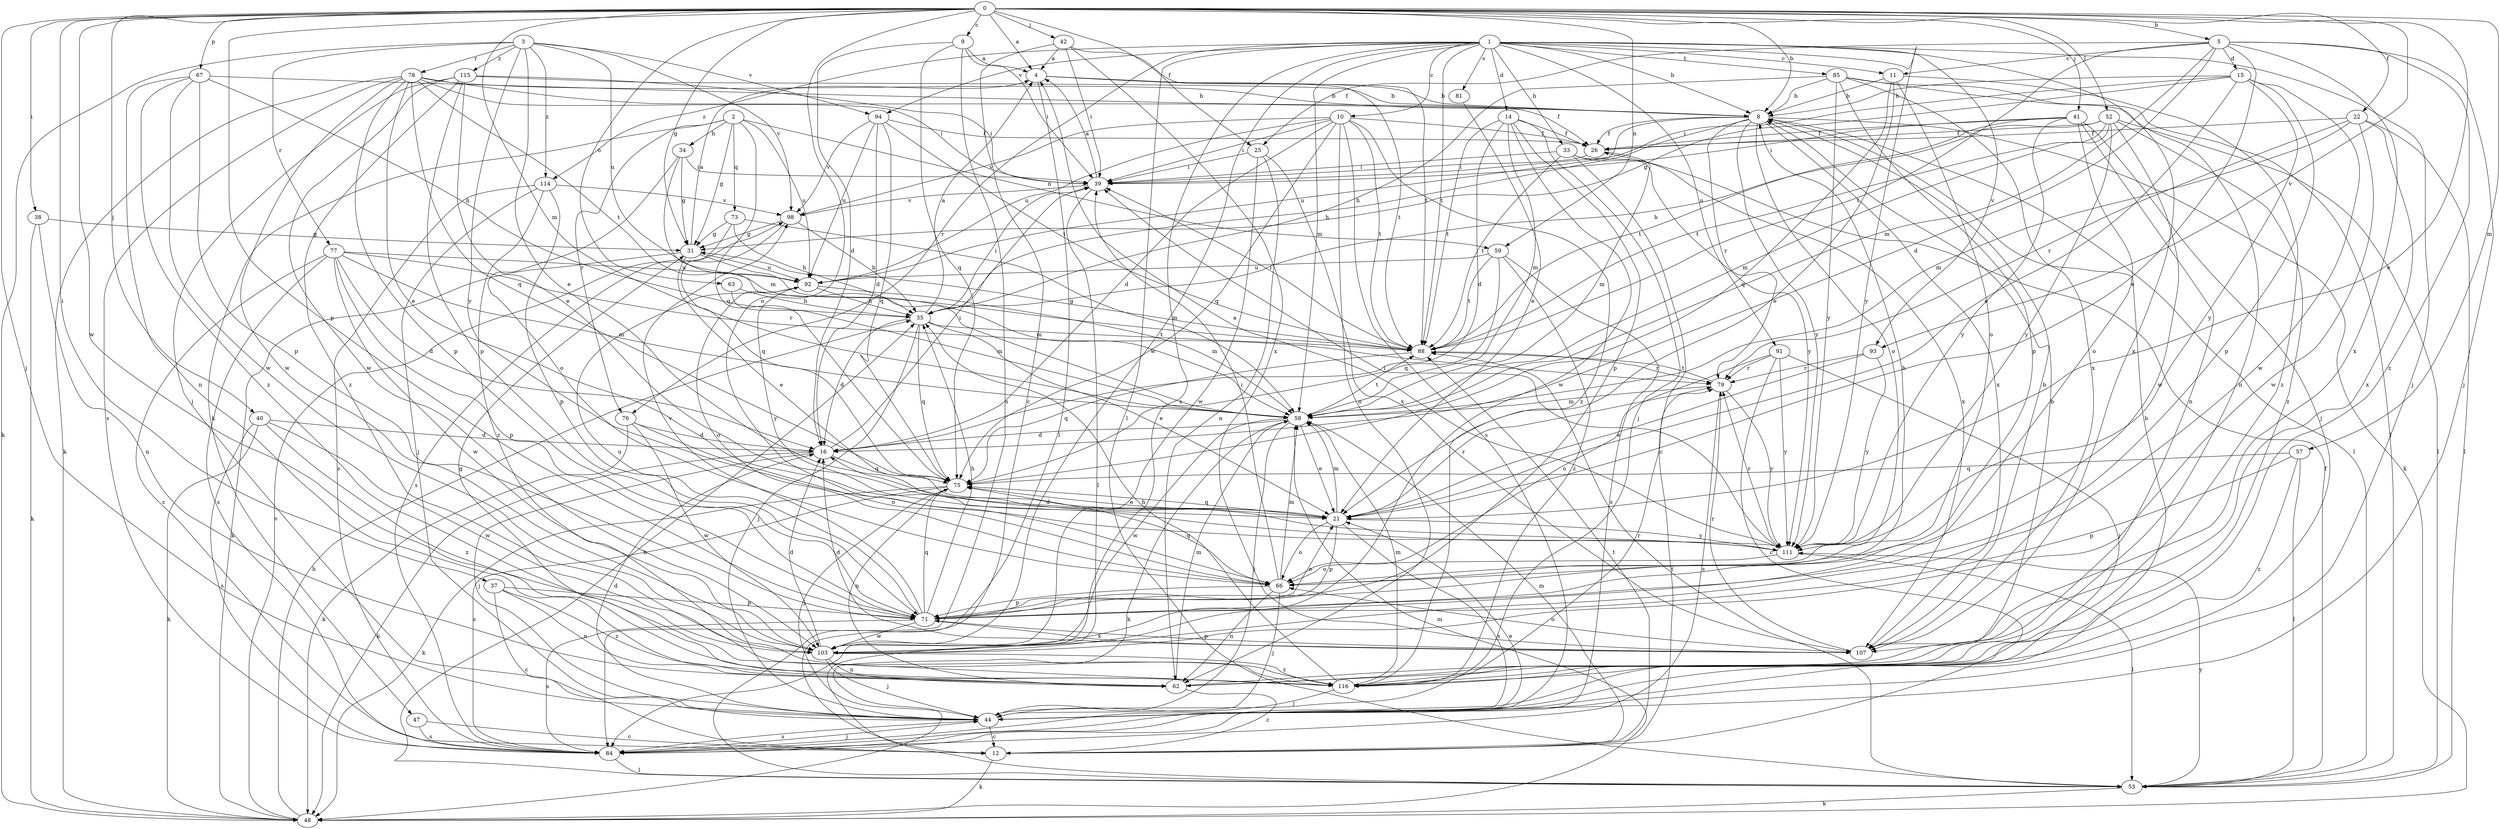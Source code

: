 strict digraph  {
0;
1;
2;
3;
4;
5;
8;
9;
10;
11;
12;
14;
15;
16;
21;
22;
25;
26;
31;
33;
34;
35;
37;
38;
39;
40;
41;
42;
44;
47;
48;
52;
53;
57;
58;
59;
62;
63;
66;
67;
71;
73;
75;
76;
77;
78;
79;
81;
84;
85;
88;
91;
92;
93;
94;
98;
103;
107;
111;
114;
115;
116;
0 -> 4  [label=a];
0 -> 5  [label=b];
0 -> 8  [label=b];
0 -> 9  [label=c];
0 -> 21  [label=e];
0 -> 22  [label=f];
0 -> 25  [label=f];
0 -> 31  [label=g];
0 -> 37  [label=i];
0 -> 38  [label=i];
0 -> 40  [label=j];
0 -> 41  [label=j];
0 -> 42  [label=j];
0 -> 44  [label=j];
0 -> 52  [label=l];
0 -> 57  [label=m];
0 -> 58  [label=m];
0 -> 59  [label=n];
0 -> 63  [label=o];
0 -> 66  [label=o];
0 -> 67  [label=p];
0 -> 71  [label=p];
0 -> 93  [label=v];
0 -> 103  [label=w];
1 -> 8  [label=b];
1 -> 10  [label=c];
1 -> 11  [label=c];
1 -> 14  [label=d];
1 -> 33  [label=h];
1 -> 44  [label=j];
1 -> 53  [label=l];
1 -> 58  [label=m];
1 -> 76  [label=r];
1 -> 81  [label=s];
1 -> 84  [label=s];
1 -> 85  [label=t];
1 -> 88  [label=t];
1 -> 91  [label=u];
1 -> 93  [label=v];
1 -> 94  [label=v];
1 -> 103  [label=w];
1 -> 107  [label=x];
1 -> 111  [label=y];
1 -> 114  [label=z];
2 -> 31  [label=g];
2 -> 34  [label=h];
2 -> 47  [label=k];
2 -> 59  [label=n];
2 -> 73  [label=q];
2 -> 75  [label=q];
2 -> 76  [label=r];
2 -> 92  [label=u];
3 -> 21  [label=e];
3 -> 48  [label=k];
3 -> 77  [label=r];
3 -> 78  [label=r];
3 -> 92  [label=u];
3 -> 94  [label=v];
3 -> 98  [label=v];
3 -> 111  [label=y];
3 -> 114  [label=z];
3 -> 115  [label=z];
4 -> 8  [label=b];
4 -> 53  [label=l];
4 -> 88  [label=t];
5 -> 11  [label=c];
5 -> 15  [label=d];
5 -> 16  [label=d];
5 -> 21  [label=e];
5 -> 25  [label=f];
5 -> 44  [label=j];
5 -> 58  [label=m];
5 -> 88  [label=t];
5 -> 107  [label=x];
5 -> 116  [label=z];
8 -> 26  [label=f];
8 -> 35  [label=h];
8 -> 48  [label=k];
8 -> 53  [label=l];
8 -> 66  [label=o];
8 -> 79  [label=r];
8 -> 92  [label=u];
8 -> 107  [label=x];
8 -> 111  [label=y];
9 -> 4  [label=a];
9 -> 16  [label=d];
9 -> 39  [label=i];
9 -> 75  [label=q];
9 -> 84  [label=s];
10 -> 16  [label=d];
10 -> 26  [label=f];
10 -> 39  [label=i];
10 -> 62  [label=n];
10 -> 75  [label=q];
10 -> 84  [label=s];
10 -> 88  [label=t];
10 -> 92  [label=u];
10 -> 98  [label=v];
10 -> 116  [label=z];
11 -> 8  [label=b];
11 -> 21  [label=e];
11 -> 66  [label=o];
11 -> 75  [label=q];
11 -> 116  [label=z];
12 -> 48  [label=k];
12 -> 58  [label=m];
12 -> 88  [label=t];
14 -> 16  [label=d];
14 -> 26  [label=f];
14 -> 44  [label=j];
14 -> 58  [label=m];
14 -> 71  [label=p];
14 -> 88  [label=t];
14 -> 103  [label=w];
15 -> 8  [label=b];
15 -> 21  [label=e];
15 -> 31  [label=g];
15 -> 39  [label=i];
15 -> 71  [label=p];
15 -> 103  [label=w];
15 -> 111  [label=y];
16 -> 39  [label=i];
16 -> 44  [label=j];
16 -> 48  [label=k];
16 -> 75  [label=q];
21 -> 58  [label=m];
21 -> 66  [label=o];
21 -> 71  [label=p];
21 -> 75  [label=q];
21 -> 79  [label=r];
21 -> 84  [label=s];
21 -> 111  [label=y];
22 -> 26  [label=f];
22 -> 53  [label=l];
22 -> 58  [label=m];
22 -> 79  [label=r];
22 -> 103  [label=w];
22 -> 107  [label=x];
25 -> 39  [label=i];
25 -> 62  [label=n];
25 -> 103  [label=w];
25 -> 107  [label=x];
26 -> 39  [label=i];
26 -> 58  [label=m];
31 -> 4  [label=a];
31 -> 21  [label=e];
31 -> 48  [label=k];
31 -> 58  [label=m];
31 -> 92  [label=u];
33 -> 12  [label=c];
33 -> 39  [label=i];
33 -> 88  [label=t];
33 -> 107  [label=x];
33 -> 111  [label=y];
34 -> 31  [label=g];
34 -> 39  [label=i];
34 -> 58  [label=m];
34 -> 66  [label=o];
35 -> 4  [label=a];
35 -> 16  [label=d];
35 -> 21  [label=e];
35 -> 39  [label=i];
35 -> 44  [label=j];
35 -> 75  [label=q];
35 -> 88  [label=t];
37 -> 12  [label=c];
37 -> 62  [label=n];
37 -> 71  [label=p];
37 -> 116  [label=z];
38 -> 31  [label=g];
38 -> 48  [label=k];
38 -> 62  [label=n];
39 -> 4  [label=a];
39 -> 53  [label=l];
39 -> 98  [label=v];
40 -> 16  [label=d];
40 -> 48  [label=k];
40 -> 84  [label=s];
40 -> 103  [label=w];
40 -> 116  [label=z];
41 -> 26  [label=f];
41 -> 39  [label=i];
41 -> 44  [label=j];
41 -> 62  [label=n];
41 -> 66  [label=o];
41 -> 88  [label=t];
41 -> 111  [label=y];
42 -> 4  [label=a];
42 -> 12  [label=c];
42 -> 39  [label=i];
42 -> 88  [label=t];
42 -> 107  [label=x];
44 -> 8  [label=b];
44 -> 12  [label=c];
44 -> 16  [label=d];
44 -> 84  [label=s];
47 -> 12  [label=c];
47 -> 84  [label=s];
48 -> 35  [label=h];
48 -> 58  [label=m];
48 -> 98  [label=v];
52 -> 26  [label=f];
52 -> 35  [label=h];
52 -> 53  [label=l];
52 -> 58  [label=m];
52 -> 88  [label=t];
52 -> 103  [label=w];
52 -> 111  [label=y];
52 -> 116  [label=z];
53 -> 26  [label=f];
53 -> 35  [label=h];
53 -> 48  [label=k];
53 -> 88  [label=t];
53 -> 111  [label=y];
57 -> 53  [label=l];
57 -> 71  [label=p];
57 -> 75  [label=q];
57 -> 116  [label=z];
58 -> 16  [label=d];
58 -> 21  [label=e];
58 -> 44  [label=j];
58 -> 48  [label=k];
58 -> 88  [label=t];
58 -> 103  [label=w];
59 -> 75  [label=q];
59 -> 84  [label=s];
59 -> 88  [label=t];
59 -> 92  [label=u];
59 -> 116  [label=z];
62 -> 8  [label=b];
62 -> 12  [label=c];
62 -> 31  [label=g];
62 -> 58  [label=m];
63 -> 35  [label=h];
63 -> 58  [label=m];
66 -> 39  [label=i];
66 -> 44  [label=j];
66 -> 58  [label=m];
66 -> 62  [label=n];
66 -> 71  [label=p];
66 -> 75  [label=q];
67 -> 8  [label=b];
67 -> 35  [label=h];
67 -> 62  [label=n];
67 -> 71  [label=p];
67 -> 103  [label=w];
67 -> 116  [label=z];
71 -> 8  [label=b];
71 -> 21  [label=e];
71 -> 35  [label=h];
71 -> 75  [label=q];
71 -> 84  [label=s];
71 -> 92  [label=u];
71 -> 98  [label=v];
71 -> 103  [label=w];
71 -> 107  [label=x];
73 -> 31  [label=g];
73 -> 35  [label=h];
73 -> 58  [label=m];
73 -> 75  [label=q];
75 -> 21  [label=e];
75 -> 44  [label=j];
75 -> 48  [label=k];
75 -> 62  [label=n];
75 -> 84  [label=s];
76 -> 16  [label=d];
76 -> 48  [label=k];
76 -> 66  [label=o];
76 -> 103  [label=w];
77 -> 12  [label=c];
77 -> 16  [label=d];
77 -> 58  [label=m];
77 -> 71  [label=p];
77 -> 79  [label=r];
77 -> 84  [label=s];
77 -> 92  [label=u];
77 -> 103  [label=w];
78 -> 8  [label=b];
78 -> 21  [label=e];
78 -> 26  [label=f];
78 -> 39  [label=i];
78 -> 48  [label=k];
78 -> 71  [label=p];
78 -> 75  [label=q];
78 -> 84  [label=s];
78 -> 88  [label=t];
78 -> 103  [label=w];
79 -> 58  [label=m];
79 -> 84  [label=s];
79 -> 88  [label=t];
79 -> 111  [label=y];
81 -> 21  [label=e];
84 -> 21  [label=e];
84 -> 44  [label=j];
84 -> 53  [label=l];
85 -> 8  [label=b];
85 -> 35  [label=h];
85 -> 53  [label=l];
85 -> 62  [label=n];
85 -> 71  [label=p];
85 -> 107  [label=x];
85 -> 111  [label=y];
88 -> 31  [label=g];
88 -> 39  [label=i];
88 -> 75  [label=q];
88 -> 79  [label=r];
91 -> 12  [label=c];
91 -> 44  [label=j];
91 -> 66  [label=o];
91 -> 79  [label=r];
91 -> 111  [label=y];
92 -> 35  [label=h];
92 -> 58  [label=m];
92 -> 66  [label=o];
92 -> 111  [label=y];
93 -> 21  [label=e];
93 -> 79  [label=r];
93 -> 111  [label=y];
94 -> 16  [label=d];
94 -> 26  [label=f];
94 -> 75  [label=q];
94 -> 88  [label=t];
94 -> 92  [label=u];
94 -> 98  [label=v];
98 -> 31  [label=g];
98 -> 35  [label=h];
98 -> 84  [label=s];
103 -> 16  [label=d];
103 -> 44  [label=j];
103 -> 62  [label=n];
103 -> 116  [label=z];
107 -> 8  [label=b];
107 -> 16  [label=d];
107 -> 66  [label=o];
107 -> 71  [label=p];
107 -> 79  [label=r];
111 -> 4  [label=a];
111 -> 16  [label=d];
111 -> 39  [label=i];
111 -> 53  [label=l];
111 -> 66  [label=o];
111 -> 79  [label=r];
114 -> 44  [label=j];
114 -> 71  [label=p];
114 -> 84  [label=s];
114 -> 98  [label=v];
114 -> 116  [label=z];
115 -> 8  [label=b];
115 -> 21  [label=e];
115 -> 39  [label=i];
115 -> 44  [label=j];
115 -> 71  [label=p];
115 -> 103  [label=w];
115 -> 116  [label=z];
116 -> 35  [label=h];
116 -> 44  [label=j];
116 -> 58  [label=m];
116 -> 79  [label=r];
}
